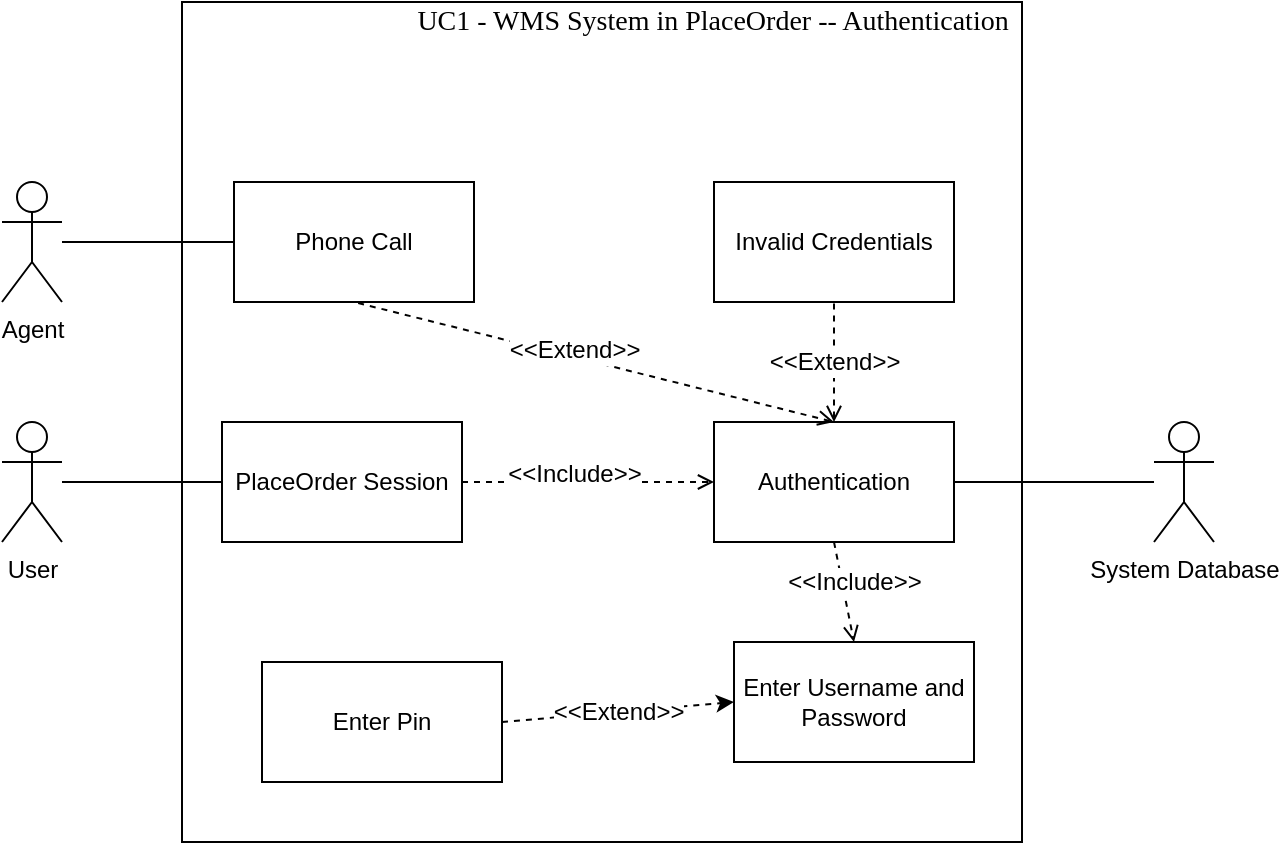 <mxfile version="12.6.5" type="device"><diagram id="t1u5-b3m3rUblrHGi7hb" name="Page-1"><mxGraphModel dx="786" dy="603" grid="1" gridSize="10" guides="1" tooltips="1" connect="1" arrows="0" fold="1" page="1" pageScale="1" pageWidth="850" pageHeight="1100" background="#ffffff" math="0" shadow="0"><root><mxCell id="0"/><mxCell id="1" parent="0"/><mxCell id="0EVGC_k5hPcf6uxBNm4U-10" value="User" style="shape=umlActor;verticalLabelPosition=bottom;labelBackgroundColor=#ffffff;verticalAlign=top;html=1;outlineConnect=0;" parent="1" vertex="1"><mxGeometry x="174" y="520" width="30" height="60" as="geometry"/></mxCell><mxCell id="0EVGC_k5hPcf6uxBNm4U-11" value="" style="whiteSpace=wrap;html=1;aspect=fixed;" parent="1" vertex="1"><mxGeometry x="264" y="310" width="420" height="420" as="geometry"/></mxCell><mxCell id="0EVGC_k5hPcf6uxBNm4U-14" value="" style="endArrow=none;html=1;entryX=0;entryY=0.5;entryDx=0;entryDy=0;" parent="1" source="0EVGC_k5hPcf6uxBNm4U-10" target="QptbdFYrgFmPebq1PSGF-3" edge="1"><mxGeometry width="50" height="50" relative="1" as="geometry"><mxPoint x="214" y="499.5" as="sourcePoint"/><mxPoint x="284" y="499.5" as="targetPoint"/></mxGeometry></mxCell><mxCell id="0EVGC_k5hPcf6uxBNm4U-16" value="&lt;font face=&quot;Times New Roman&quot; style=&quot;font-size: 14px&quot;&gt;UC1 - WMS System in PlaceOrder -- Authentication&lt;/font&gt;" style="text;html=1;align=center;verticalAlign=middle;resizable=0;points=[];autosize=1;" parent="1" vertex="1"><mxGeometry x="374" y="310" width="310" height="20" as="geometry"/></mxCell><mxCell id="QptbdFYrgFmPebq1PSGF-1" value="Agent" style="shape=umlActor;verticalLabelPosition=bottom;labelBackgroundColor=#ffffff;verticalAlign=top;html=1;outlineConnect=0;" parent="1" vertex="1"><mxGeometry x="174" y="400" width="30" height="60" as="geometry"/></mxCell><mxCell id="QptbdFYrgFmPebq1PSGF-7" style="rounded=0;orthogonalLoop=1;jettySize=auto;html=1;exitX=1;exitY=0.5;exitDx=0;exitDy=0;entryX=0;entryY=0.5;entryDx=0;entryDy=0;endArrow=open;endFill=0;dashed=1;" parent="1" source="QptbdFYrgFmPebq1PSGF-3" target="QptbdFYrgFmPebq1PSGF-4" edge="1"><mxGeometry relative="1" as="geometry"/></mxCell><mxCell id="FlMEcNT5egOLkJYqAHUi-1" value="&amp;lt;&amp;lt;Include&amp;gt;&amp;gt;" style="text;html=1;align=center;verticalAlign=middle;resizable=0;points=[];labelBackgroundColor=#ffffff;fontSize=12;" parent="QptbdFYrgFmPebq1PSGF-7" vertex="1" connectable="0"><mxGeometry x="0.233" relative="1" as="geometry"><mxPoint x="-21.76" y="-3.83" as="offset"/></mxGeometry></mxCell><mxCell id="QptbdFYrgFmPebq1PSGF-3" value="PlaceOrder Session" style="rounded=0;whiteSpace=wrap;html=1;" parent="1" vertex="1"><mxGeometry x="284" y="520" width="120" height="60" as="geometry"/></mxCell><mxCell id="QptbdFYrgFmPebq1PSGF-4" value="Authentication" style="rounded=0;whiteSpace=wrap;html=1;" parent="1" vertex="1"><mxGeometry x="530" y="520" width="120" height="60" as="geometry"/></mxCell><mxCell id="QptbdFYrgFmPebq1PSGF-9" value="Phone Call" style="rounded=0;whiteSpace=wrap;html=1;" parent="1" vertex="1"><mxGeometry x="290" y="400" width="120" height="60" as="geometry"/></mxCell><mxCell id="QptbdFYrgFmPebq1PSGF-11" value="" style="endArrow=none;dashed=1;html=1;entryX=0.5;entryY=1;entryDx=0;entryDy=0;verticalAlign=top;startArrow=open;startFill=0;exitX=0.5;exitY=0;exitDx=0;exitDy=0;" parent="1" source="QptbdFYrgFmPebq1PSGF-4" target="QptbdFYrgFmPebq1PSGF-9" edge="1"><mxGeometry width="50" height="50" relative="1" as="geometry"><mxPoint x="554" y="460" as="sourcePoint"/><mxPoint x="614" y="410" as="targetPoint"/></mxGeometry></mxCell><mxCell id="QptbdFYrgFmPebq1PSGF-12" value="&amp;lt;&amp;lt;Extend&amp;gt;&amp;gt;" style="text;html=1;align=center;verticalAlign=middle;resizable=0;points=[];labelBackgroundColor=#ffffff;" parent="QptbdFYrgFmPebq1PSGF-11" vertex="1" connectable="0"><mxGeometry x="-0.28" y="-1" relative="1" as="geometry"><mxPoint x="-43.9" y="-14.01" as="offset"/></mxGeometry></mxCell><mxCell id="QptbdFYrgFmPebq1PSGF-13" value="Enter Username and Password" style="rounded=0;whiteSpace=wrap;html=1;" parent="1" vertex="1"><mxGeometry x="540" y="630" width="120" height="60" as="geometry"/></mxCell><mxCell id="QptbdFYrgFmPebq1PSGF-15" value="" style="endArrow=open;dashed=1;html=1;entryX=0.5;entryY=0;entryDx=0;entryDy=0;exitX=0.5;exitY=1;exitDx=0;exitDy=0;endFill=0;" parent="1" source="QptbdFYrgFmPebq1PSGF-4" target="QptbdFYrgFmPebq1PSGF-13" edge="1"><mxGeometry width="50" height="50" relative="1" as="geometry"><mxPoint x="424" y="480" as="sourcePoint"/><mxPoint x="474" y="430" as="targetPoint"/></mxGeometry></mxCell><mxCell id="QptbdFYrgFmPebq1PSGF-16" value="&amp;lt;&amp;lt;Include&amp;gt;&amp;gt;" style="text;html=1;align=center;verticalAlign=middle;resizable=0;points=[];labelBackgroundColor=#ffffff;" parent="QptbdFYrgFmPebq1PSGF-15" vertex="1" connectable="0"><mxGeometry x="-0.031" y="1" relative="1" as="geometry"><mxPoint x="4.12" y="-4.32" as="offset"/></mxGeometry></mxCell><mxCell id="QptbdFYrgFmPebq1PSGF-18" value="Enter Pin" style="rounded=0;whiteSpace=wrap;html=1;" parent="1" vertex="1"><mxGeometry x="304" y="640" width="120" height="60" as="geometry"/></mxCell><mxCell id="QptbdFYrgFmPebq1PSGF-19" value="&amp;lt;&amp;lt;Extend&amp;gt;&amp;gt;" style="endArrow=classic;dashed=1;html=1;endFill=1;entryX=0;entryY=0.5;entryDx=0;entryDy=0;exitX=1;exitY=0.5;exitDx=0;exitDy=0;fontSize=12;" parent="1" source="QptbdFYrgFmPebq1PSGF-18" target="QptbdFYrgFmPebq1PSGF-13" edge="1"><mxGeometry width="50" height="50" relative="1" as="geometry"><mxPoint x="414" y="580" as="sourcePoint"/><mxPoint x="484" y="540" as="targetPoint"/></mxGeometry></mxCell><mxCell id="QptbdFYrgFmPebq1PSGF-21" value="" style="endArrow=none;html=1;entryX=0;entryY=0.5;entryDx=0;entryDy=0;" parent="1" source="QptbdFYrgFmPebq1PSGF-1" target="QptbdFYrgFmPebq1PSGF-9" edge="1"><mxGeometry width="50" height="50" relative="1" as="geometry"><mxPoint x="214" y="370" as="sourcePoint"/><mxPoint x="274" y="370" as="targetPoint"/></mxGeometry></mxCell><mxCell id="x33nsNuZnewkiREEuEwi-1" value="System Database" style="shape=umlActor;verticalLabelPosition=bottom;labelBackgroundColor=#ffffff;verticalAlign=top;html=1;outlineConnect=0;" parent="1" vertex="1"><mxGeometry x="750" y="520" width="30" height="60" as="geometry"/></mxCell><mxCell id="x33nsNuZnewkiREEuEwi-2" value="" style="endArrow=none;html=1;" parent="1" source="QptbdFYrgFmPebq1PSGF-4" target="x33nsNuZnewkiREEuEwi-1" edge="1"><mxGeometry width="50" height="50" relative="1" as="geometry"><mxPoint x="574" y="550" as="sourcePoint"/><mxPoint x="740" y="506" as="targetPoint"/></mxGeometry></mxCell><mxCell id="RzSwXWT1UaNokPYOuaFA-1" value="Invalid Credentials" style="rounded=0;whiteSpace=wrap;html=1;comic=0;" parent="1" vertex="1"><mxGeometry x="530" y="400" width="120" height="60" as="geometry"/></mxCell><mxCell id="RzSwXWT1UaNokPYOuaFA-2" value="&amp;lt;&amp;lt;Extend&amp;gt;&amp;gt;" style="endArrow=none;dashed=1;html=1;entryX=0.5;entryY=1;entryDx=0;entryDy=0;fontSize=12;startArrow=open;startFill=0;exitX=0.5;exitY=0;exitDx=0;exitDy=0;" parent="1" source="QptbdFYrgFmPebq1PSGF-4" target="RzSwXWT1UaNokPYOuaFA-1" edge="1"><mxGeometry width="50" height="50" relative="1" as="geometry"><mxPoint x="490" y="500" as="sourcePoint"/><mxPoint x="600" y="420" as="targetPoint"/></mxGeometry></mxCell></root></mxGraphModel></diagram></mxfile>